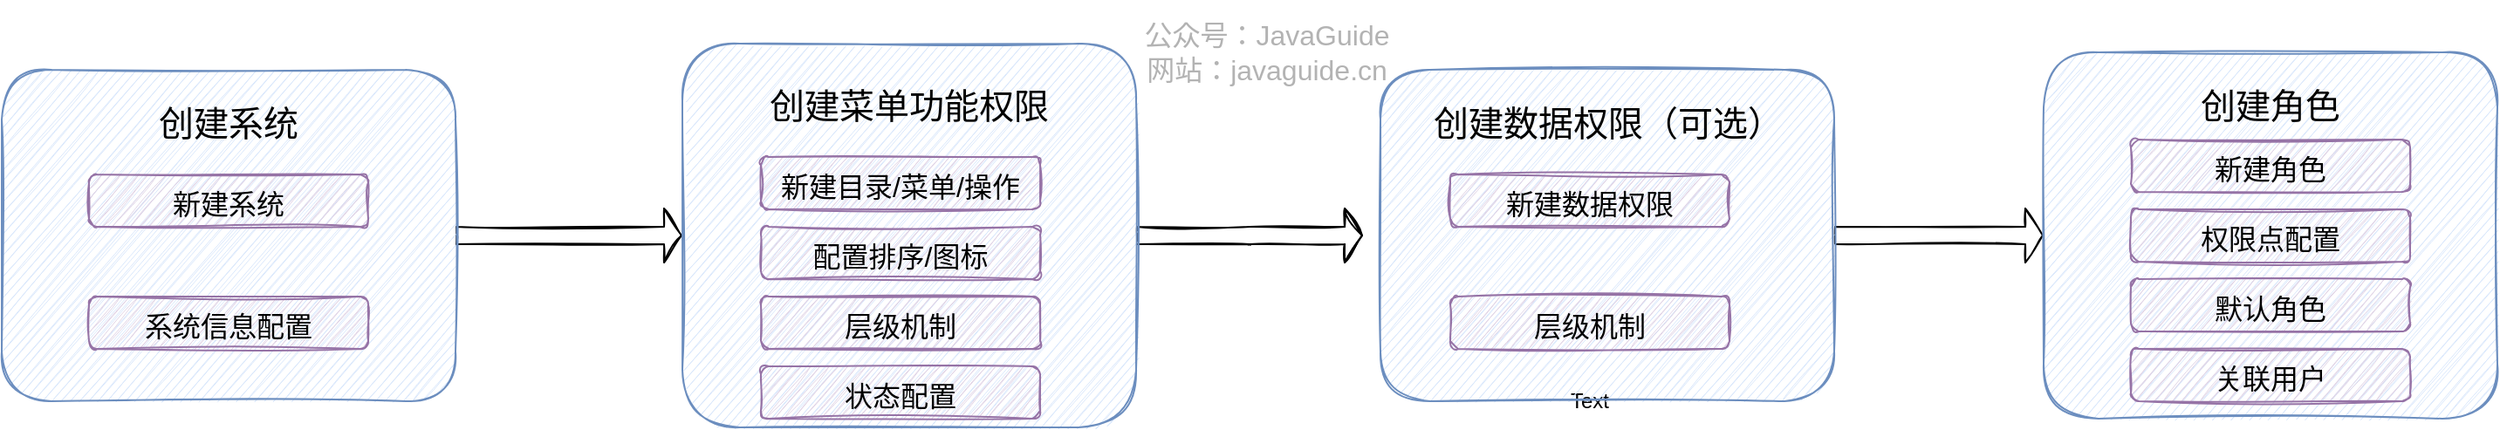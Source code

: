 <mxfile version="13.4.5" type="device"><diagram id="shtR_Ouq12X2zmqGwhcZ" name="Page-1"><mxGraphModel dx="1068" dy="863" grid="1" gridSize="10" guides="1" tooltips="1" connect="1" arrows="1" fold="1" page="1" pageScale="1" pageWidth="1169" pageHeight="1654" math="0" shadow="0"><root><mxCell id="0"/><mxCell id="1" parent="0"/><mxCell id="eiF8PxhezWKwQ68ehZGS-19" style="edgeStyle=orthogonalEdgeStyle;rounded=1;orthogonalLoop=1;jettySize=auto;html=1;entryX=0;entryY=0.5;entryDx=0;entryDy=0;fontSize=20;strokeWidth=1;shape=flexArrow;endSize=3;sketch=1;" edge="1" parent="1" source="eiF8PxhezWKwQ68ehZGS-3" target="eiF8PxhezWKwQ68ehZGS-11"><mxGeometry relative="1" as="geometry"/></mxCell><mxCell id="eiF8PxhezWKwQ68ehZGS-3" value="" style="rounded=1;whiteSpace=wrap;html=1;fillColor=#dae8fc;strokeColor=#6c8ebf;comic=1;shadow=0;strokeWidth=1;fontSize=20;sketch=1;" vertex="1" parent="1"><mxGeometry x="40" y="320" width="260" height="190" as="geometry"/></mxCell><mxCell id="eiF8PxhezWKwQ68ehZGS-10" value="创建系统" style="text;html=1;strokeColor=none;fillColor=none;align=center;verticalAlign=middle;whiteSpace=wrap;rounded=1;fontSize=20;sketch=1;" vertex="1" parent="1"><mxGeometry x="120" y="340" width="100" height="20" as="geometry"/></mxCell><mxCell id="eiF8PxhezWKwQ68ehZGS-20" style="edgeStyle=orthogonalEdgeStyle;rounded=1;orthogonalLoop=1;jettySize=auto;html=1;fontSize=20;strokeWidth=1;shape=flexArrow;endSize=3;sketch=1;" edge="1" parent="1" source="eiF8PxhezWKwQ68ehZGS-11"><mxGeometry relative="1" as="geometry"><mxPoint x="820" y="415" as="targetPoint"/></mxGeometry></mxCell><mxCell id="eiF8PxhezWKwQ68ehZGS-11" value="" style="rounded=1;whiteSpace=wrap;html=1;fillColor=#dae8fc;strokeColor=#6c8ebf;comic=1;shadow=0;strokeWidth=1;fontSize=20;sketch=1;" vertex="1" parent="1"><mxGeometry x="430" y="305" width="260" height="220" as="geometry"/></mxCell><mxCell id="eiF8PxhezWKwQ68ehZGS-12" value="Text" style="text;html=1;strokeColor=none;fillColor=none;align=center;verticalAlign=middle;whiteSpace=wrap;rounded=1;sketch=1;" vertex="1" parent="1"><mxGeometry x="930" y="500" width="40" height="20" as="geometry"/></mxCell><mxCell id="eiF8PxhezWKwQ68ehZGS-13" value="创建菜单功能权限" style="text;html=1;strokeColor=none;fillColor=none;align=center;verticalAlign=middle;whiteSpace=wrap;rounded=1;fontSize=20;sketch=1;" vertex="1" parent="1"><mxGeometry x="475" y="330" width="170" height="20" as="geometry"/></mxCell><mxCell id="eiF8PxhezWKwQ68ehZGS-21" style="edgeStyle=orthogonalEdgeStyle;rounded=1;orthogonalLoop=1;jettySize=auto;html=1;entryX=0;entryY=0.5;entryDx=0;entryDy=0;fontSize=20;strokeWidth=1;shape=flexArrow;endSize=3;sketch=1;" edge="1" parent="1" source="eiF8PxhezWKwQ68ehZGS-15" target="eiF8PxhezWKwQ68ehZGS-17"><mxGeometry relative="1" as="geometry"/></mxCell><mxCell id="eiF8PxhezWKwQ68ehZGS-15" value="" style="rounded=1;whiteSpace=wrap;html=1;fillColor=#dae8fc;strokeColor=#6c8ebf;comic=1;shadow=0;strokeWidth=1;fontSize=20;sketch=1;" vertex="1" parent="1"><mxGeometry x="830" y="320" width="260" height="190" as="geometry"/></mxCell><mxCell id="eiF8PxhezWKwQ68ehZGS-16" value="创建数据权限（可选）" style="text;html=1;strokeColor=none;fillColor=none;align=center;verticalAlign=middle;whiteSpace=wrap;rounded=1;fontSize=20;sketch=1;" vertex="1" parent="1"><mxGeometry x="852.5" y="340" width="215" height="20" as="geometry"/></mxCell><mxCell id="eiF8PxhezWKwQ68ehZGS-17" value="" style="rounded=1;whiteSpace=wrap;html=1;fillColor=#dae8fc;strokeColor=#6c8ebf;comic=1;shadow=0;strokeWidth=1;fontSize=20;sketch=1;" vertex="1" parent="1"><mxGeometry x="1210" y="310" width="260" height="210" as="geometry"/></mxCell><mxCell id="eiF8PxhezWKwQ68ehZGS-18" value="创建角色" style="text;html=1;strokeColor=none;fillColor=none;align=center;verticalAlign=middle;whiteSpace=wrap;rounded=1;fontSize=20;sketch=1;" vertex="1" parent="1"><mxGeometry x="1290" y="330" width="100" height="20" as="geometry"/></mxCell><mxCell id="eiF8PxhezWKwQ68ehZGS-22" value="&lt;font style=&quot;font-size: 16px&quot;&gt;新建系统&lt;/font&gt;" style="rounded=1;whiteSpace=wrap;html=1;fontSize=20;fillColor=#e1d5e7;strokeColor=#9673a6;sketch=1;" vertex="1" parent="1"><mxGeometry x="90" y="380" width="160" height="30" as="geometry"/></mxCell><mxCell id="eiF8PxhezWKwQ68ehZGS-23" value="&lt;font style=&quot;font-size: 16px&quot;&gt;系统信息配置&lt;/font&gt;" style="rounded=1;whiteSpace=wrap;html=1;fontSize=20;fillColor=#e1d5e7;strokeColor=#9673a6;sketch=1;" vertex="1" parent="1"><mxGeometry x="90" y="450" width="160" height="30" as="geometry"/></mxCell><mxCell id="eiF8PxhezWKwQ68ehZGS-24" value="&lt;font style=&quot;font-size: 16px&quot;&gt;新建目录/菜单/操作&lt;/font&gt;" style="rounded=1;whiteSpace=wrap;html=1;fontSize=20;fillColor=#e1d5e7;strokeColor=#9673a6;sketch=1;" vertex="1" parent="1"><mxGeometry x="475" y="370" width="160" height="30" as="geometry"/></mxCell><mxCell id="eiF8PxhezWKwQ68ehZGS-25" value="&lt;font style=&quot;font-size: 16px&quot;&gt;配置排序/图标&lt;/font&gt;" style="rounded=1;whiteSpace=wrap;html=1;fontSize=20;fillColor=#e1d5e7;strokeColor=#9673a6;sketch=1;" vertex="1" parent="1"><mxGeometry x="475" y="410" width="160" height="30" as="geometry"/></mxCell><mxCell id="eiF8PxhezWKwQ68ehZGS-26" value="&lt;span style=&quot;font-size: 16px&quot;&gt;层级机制&lt;/span&gt;" style="rounded=1;whiteSpace=wrap;html=1;fontSize=20;fillColor=#e1d5e7;strokeColor=#9673a6;sketch=1;" vertex="1" parent="1"><mxGeometry x="475" y="450" width="160" height="30" as="geometry"/></mxCell><mxCell id="eiF8PxhezWKwQ68ehZGS-27" value="&lt;span style=&quot;font-size: 16px&quot;&gt;状态配置&lt;/span&gt;" style="rounded=1;whiteSpace=wrap;html=1;fontSize=20;fillColor=#e1d5e7;strokeColor=#9673a6;sketch=1;" vertex="1" parent="1"><mxGeometry x="475" y="490" width="160" height="30" as="geometry"/></mxCell><mxCell id="eiF8PxhezWKwQ68ehZGS-28" value="&lt;span style=&quot;font-size: 16px&quot;&gt;新建数据权限&lt;/span&gt;" style="rounded=1;whiteSpace=wrap;html=1;fontSize=20;fillColor=#e1d5e7;strokeColor=#9673a6;sketch=1;" vertex="1" parent="1"><mxGeometry x="870" y="380" width="160" height="30" as="geometry"/></mxCell><mxCell id="eiF8PxhezWKwQ68ehZGS-30" value="&lt;span style=&quot;font-size: 16px&quot;&gt;层级机制&lt;/span&gt;" style="rounded=1;whiteSpace=wrap;html=1;fontSize=20;fillColor=#e1d5e7;strokeColor=#9673a6;sketch=1;" vertex="1" parent="1"><mxGeometry x="870" y="450" width="160" height="30" as="geometry"/></mxCell><mxCell id="eiF8PxhezWKwQ68ehZGS-31" value="&lt;span style=&quot;font-size: 16px&quot;&gt;新建角色&lt;/span&gt;" style="rounded=1;whiteSpace=wrap;html=1;fontSize=20;fillColor=#e1d5e7;strokeColor=#9673a6;sketch=1;" vertex="1" parent="1"><mxGeometry x="1260" y="360" width="160" height="30" as="geometry"/></mxCell><mxCell id="eiF8PxhezWKwQ68ehZGS-32" value="&lt;span style=&quot;font-size: 16px&quot;&gt;权限点配置&lt;/span&gt;" style="rounded=1;whiteSpace=wrap;html=1;fontSize=20;fillColor=#e1d5e7;strokeColor=#9673a6;sketch=1;" vertex="1" parent="1"><mxGeometry x="1260" y="400" width="160" height="30" as="geometry"/></mxCell><mxCell id="eiF8PxhezWKwQ68ehZGS-33" value="&lt;span style=&quot;font-size: 16px&quot;&gt;默认角色&lt;/span&gt;" style="rounded=1;whiteSpace=wrap;html=1;fontSize=20;fillColor=#e1d5e7;strokeColor=#9673a6;sketch=1;" vertex="1" parent="1"><mxGeometry x="1260" y="440" width="160" height="30" as="geometry"/></mxCell><mxCell id="eiF8PxhezWKwQ68ehZGS-34" value="&lt;span style=&quot;font-size: 16px&quot;&gt;关联用户&lt;/span&gt;" style="rounded=1;whiteSpace=wrap;html=1;fontSize=20;fillColor=#e1d5e7;strokeColor=#9673a6;sketch=1;" vertex="1" parent="1"><mxGeometry x="1260" y="480" width="160" height="30" as="geometry"/></mxCell><mxCell id="eiF8PxhezWKwQ68ehZGS-35" value="公众号：JavaGuide&lt;br style=&quot;font-size: 16px&quot;&gt;网站：javaguide.cn" style="text;html=1;strokeColor=none;fillColor=none;align=center;verticalAlign=middle;whiteSpace=wrap;rounded=0;labelBackgroundColor=none;fontSize=16;fontColor=#B3B3B3;rotation=0;sketch=1;shadow=0;" vertex="1" parent="1"><mxGeometry x="680" y="280" width="170" height="60" as="geometry"/></mxCell></root></mxGraphModel></diagram></mxfile>